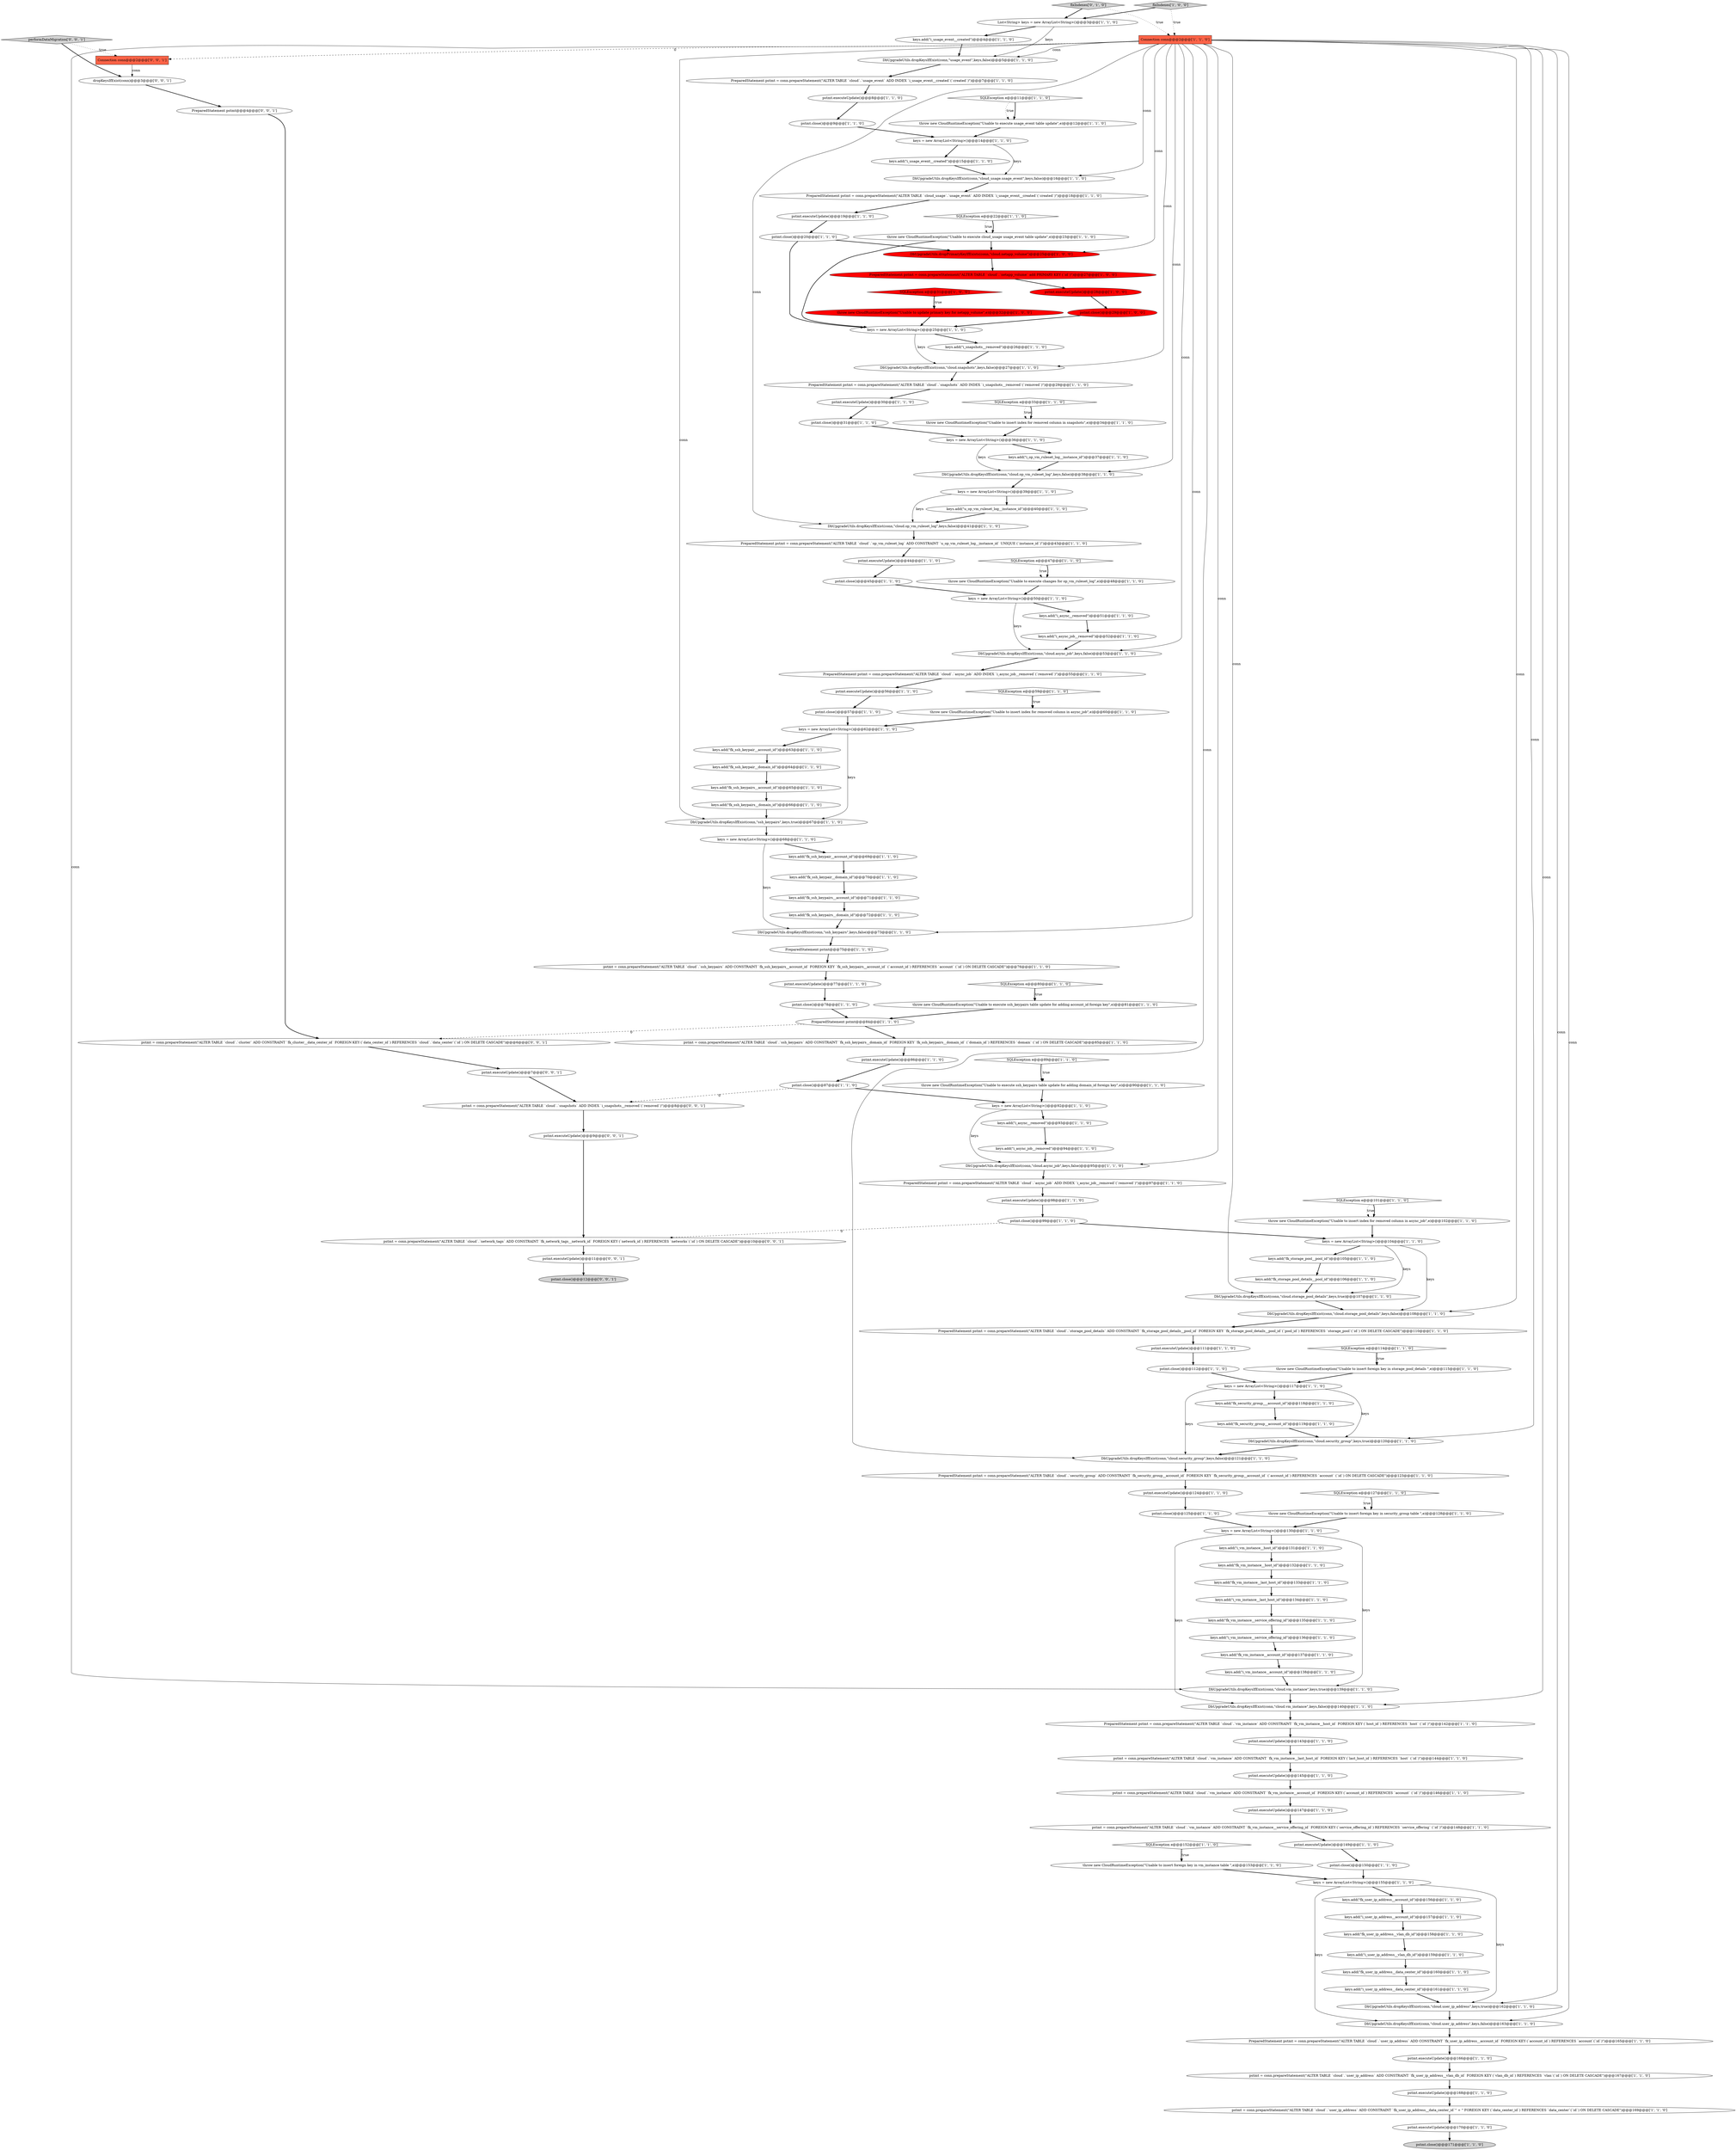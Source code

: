 digraph {
77 [style = filled, label = "PreparedStatement pstmt@@@75@@@['1', '1', '0']", fillcolor = white, shape = ellipse image = "AAA0AAABBB1BBB"];
100 [style = filled, label = "pstmt.close()@@@112@@@['1', '1', '0']", fillcolor = white, shape = ellipse image = "AAA0AAABBB1BBB"];
125 [style = filled, label = "DbUpgradeUtils.dropKeysIfExist(conn,\"cloud.storage_pool_details\",keys,true)@@@107@@@['1', '1', '0']", fillcolor = white, shape = ellipse image = "AAA0AAABBB1BBB"];
40 [style = filled, label = "keys.add(\"fk_user_ip_address__data_center_id\")@@@160@@@['1', '1', '0']", fillcolor = white, shape = ellipse image = "AAA0AAABBB1BBB"];
15 [style = filled, label = "keys = new ArrayList<String>()@@@25@@@['1', '1', '0']", fillcolor = white, shape = ellipse image = "AAA0AAABBB1BBB"];
74 [style = filled, label = "keys.add(\"fk_vm_instance__host_id\")@@@132@@@['1', '1', '0']", fillcolor = white, shape = ellipse image = "AAA0AAABBB1BBB"];
4 [style = filled, label = "pstmt.close()@@@171@@@['1', '1', '0']", fillcolor = lightgray, shape = ellipse image = "AAA0AAABBB1BBB"];
11 [style = filled, label = "keys.add(\"u_op_vm_ruleset_log__instance_id\")@@@40@@@['1', '1', '0']", fillcolor = white, shape = ellipse image = "AAA0AAABBB1BBB"];
97 [style = filled, label = "DbUpgradeUtils.dropKeysIfExist(conn,\"cloud.snapshots\",keys,false)@@@27@@@['1', '1', '0']", fillcolor = white, shape = ellipse image = "AAA0AAABBB1BBB"];
99 [style = filled, label = "keys.add(\"i_async_job__removed\")@@@94@@@['1', '1', '0']", fillcolor = white, shape = ellipse image = "AAA0AAABBB1BBB"];
113 [style = filled, label = "SQLException e@@@127@@@['1', '1', '0']", fillcolor = white, shape = diamond image = "AAA0AAABBB1BBB"];
112 [style = filled, label = "DbUpgradeUtils.dropPrimaryKeyIfExists(conn,\"cloud.netapp_volume\")@@@25@@@['1', '0', '0']", fillcolor = red, shape = ellipse image = "AAA1AAABBB1BBB"];
89 [style = filled, label = "pstmt.executeUpdate()@@@19@@@['1', '1', '0']", fillcolor = white, shape = ellipse image = "AAA0AAABBB1BBB"];
91 [style = filled, label = "SQLException e@@@80@@@['1', '1', '0']", fillcolor = white, shape = diamond image = "AAA0AAABBB1BBB"];
3 [style = filled, label = "pstmt.executeUpdate()@@@149@@@['1', '1', '0']", fillcolor = white, shape = ellipse image = "AAA0AAABBB1BBB"];
116 [style = filled, label = "PreparedStatement pstmt = conn.prepareStatement(\"ALTER TABLE `cloud`.`async_job` ADD INDEX `i_async_job__removed`(`removed`)\")@@@97@@@['1', '1', '0']", fillcolor = white, shape = ellipse image = "AAA0AAABBB1BBB"];
28 [style = filled, label = "pstmt.executeUpdate()@@@145@@@['1', '1', '0']", fillcolor = white, shape = ellipse image = "AAA0AAABBB1BBB"];
84 [style = filled, label = "List<String> keys = new ArrayList<String>()@@@3@@@['1', '1', '0']", fillcolor = white, shape = ellipse image = "AAA0AAABBB1BBB"];
45 [style = filled, label = "SQLException e@@@59@@@['1', '1', '0']", fillcolor = white, shape = diamond image = "AAA0AAABBB1BBB"];
0 [style = filled, label = "DbUpgradeUtils.dropKeysIfExist(conn,\"usage_event\",keys,false)@@@5@@@['1', '1', '0']", fillcolor = white, shape = ellipse image = "AAA0AAABBB1BBB"];
53 [style = filled, label = "pstmt.close()@@@78@@@['1', '1', '0']", fillcolor = white, shape = ellipse image = "AAA0AAABBB1BBB"];
13 [style = filled, label = "DbUpgradeUtils.dropKeysIfExist(conn,\"cloud.async_job\",keys,false)@@@95@@@['1', '1', '0']", fillcolor = white, shape = ellipse image = "AAA0AAABBB1BBB"];
133 [style = filled, label = "DbUpgradeUtils.dropKeysIfExist(conn,\"cloud.op_vm_ruleset_log\",keys,false)@@@41@@@['1', '1', '0']", fillcolor = white, shape = ellipse image = "AAA0AAABBB1BBB"];
102 [style = filled, label = "keys.add(\"fk_security_group__account_id\")@@@119@@@['1', '1', '0']", fillcolor = white, shape = ellipse image = "AAA0AAABBB1BBB"];
143 [style = filled, label = "fixIndexes['0', '1', '0']", fillcolor = lightgray, shape = diamond image = "AAA0AAABBB2BBB"];
121 [style = filled, label = "DbUpgradeUtils.dropKeysIfExist(conn,\"ssh_keypairs\",keys,true)@@@67@@@['1', '1', '0']", fillcolor = white, shape = ellipse image = "AAA0AAABBB1BBB"];
114 [style = filled, label = "keys = new ArrayList<String>()@@@14@@@['1', '1', '0']", fillcolor = white, shape = ellipse image = "AAA0AAABBB1BBB"];
35 [style = filled, label = "pstmt = conn.prepareStatement(\"ALTER TABLE `cloud`.`vm_instance` ADD CONSTRAINT `fk_vm_instance__service_offering_id` FOREIGN KEY (`service_offering_id`) REFERENCES `service_offering` (`id`)\")@@@148@@@['1', '1', '0']", fillcolor = white, shape = ellipse image = "AAA0AAABBB1BBB"];
67 [style = filled, label = "pstmt = conn.prepareStatement(\"ALTER TABLE `cloud`.`ssh_keypairs` ADD CONSTRAINT `fk_ssh_keypairs__account_id` FOREIGN KEY `fk_ssh_keypairs__account_id` (`account_id`) REFERENCES `account` (`id`) ON DELETE CASCADE\")@@@76@@@['1', '1', '0']", fillcolor = white, shape = ellipse image = "AAA0AAABBB1BBB"];
23 [style = filled, label = "keys.add(\"i_usage_event__created\")@@@4@@@['1', '1', '0']", fillcolor = white, shape = ellipse image = "AAA0AAABBB1BBB"];
152 [style = filled, label = "dropKeysIfExist(conn)@@@3@@@['0', '0', '1']", fillcolor = white, shape = ellipse image = "AAA0AAABBB3BBB"];
25 [style = filled, label = "pstmt.close()@@@29@@@['1', '0', '0']", fillcolor = red, shape = ellipse image = "AAA1AAABBB1BBB"];
119 [style = filled, label = "PreparedStatement pstmt = conn.prepareStatement(\"ALTER TABLE `cloud`.`op_vm_ruleset_log` ADD CONSTRAINT `u_op_vm_ruleset_log__instance_id` UNIQUE (`instance_id`)\")@@@43@@@['1', '1', '0']", fillcolor = white, shape = ellipse image = "AAA0AAABBB1BBB"];
58 [style = filled, label = "keys.add(\"i_async__removed\")@@@93@@@['1', '1', '0']", fillcolor = white, shape = ellipse image = "AAA0AAABBB1BBB"];
76 [style = filled, label = "pstmt.close()@@@20@@@['1', '1', '0']", fillcolor = white, shape = ellipse image = "AAA0AAABBB1BBB"];
83 [style = filled, label = "fixIndexes['1', '0', '0']", fillcolor = lightgray, shape = diamond image = "AAA0AAABBB1BBB"];
9 [style = filled, label = "pstmt.close()@@@87@@@['1', '1', '0']", fillcolor = white, shape = ellipse image = "AAA0AAABBB1BBB"];
117 [style = filled, label = "keys.add(\"i_vm_instance__service_offering_id\")@@@136@@@['1', '1', '0']", fillcolor = white, shape = ellipse image = "AAA0AAABBB1BBB"];
32 [style = filled, label = "keys.add(\"fk_ssh_keypair__account_id\")@@@69@@@['1', '1', '0']", fillcolor = white, shape = ellipse image = "AAA0AAABBB1BBB"];
16 [style = filled, label = "pstmt.executeUpdate()@@@44@@@['1', '1', '0']", fillcolor = white, shape = ellipse image = "AAA0AAABBB1BBB"];
27 [style = filled, label = "keys.add(\"i_user_ip_address__vlan_db_id\")@@@159@@@['1', '1', '0']", fillcolor = white, shape = ellipse image = "AAA0AAABBB1BBB"];
105 [style = filled, label = "SQLException e@@@31@@@['1', '0', '0']", fillcolor = red, shape = diamond image = "AAA1AAABBB1BBB"];
61 [style = filled, label = "pstmt.close()@@@99@@@['1', '1', '0']", fillcolor = white, shape = ellipse image = "AAA0AAABBB1BBB"];
82 [style = filled, label = "throw new CloudRuntimeException(\"Unable to execute usage_event table update\",e)@@@12@@@['1', '1', '0']", fillcolor = white, shape = ellipse image = "AAA0AAABBB1BBB"];
135 [style = filled, label = "keys.add(\"i_async_job__removed\")@@@52@@@['1', '1', '0']", fillcolor = white, shape = ellipse image = "AAA0AAABBB1BBB"];
78 [style = filled, label = "keys = new ArrayList<String>()@@@130@@@['1', '1', '0']", fillcolor = white, shape = ellipse image = "AAA0AAABBB1BBB"];
151 [style = filled, label = "pstmt.executeUpdate()@@@11@@@['0', '0', '1']", fillcolor = white, shape = ellipse image = "AAA0AAABBB3BBB"];
101 [style = filled, label = "pstmt.close()@@@9@@@['1', '1', '0']", fillcolor = white, shape = ellipse image = "AAA0AAABBB1BBB"];
146 [style = filled, label = "Connection conn@@@2@@@['0', '0', '1']", fillcolor = tomato, shape = box image = "AAA0AAABBB3BBB"];
18 [style = filled, label = "PreparedStatement pstmt = conn.prepareStatement(\"ALTER TABLE `cloud`.`netapp_volume` add PRIMARY KEY (`id`)\")@@@27@@@['1', '0', '0']", fillcolor = red, shape = ellipse image = "AAA1AAABBB1BBB"];
14 [style = filled, label = "DbUpgradeUtils.dropKeysIfExist(conn,\"cloud_usage.usage_event\",keys,false)@@@16@@@['1', '1', '0']", fillcolor = white, shape = ellipse image = "AAA0AAABBB1BBB"];
90 [style = filled, label = "keys.add(\"fk_user_ip_address__account_id\")@@@156@@@['1', '1', '0']", fillcolor = white, shape = ellipse image = "AAA0AAABBB1BBB"];
29 [style = filled, label = "throw new CloudRuntimeException(\"Unable to insert foreign key in vm_instance table \",e)@@@153@@@['1', '1', '0']", fillcolor = white, shape = ellipse image = "AAA0AAABBB1BBB"];
33 [style = filled, label = "pstmt.executeUpdate()@@@98@@@['1', '1', '0']", fillcolor = white, shape = ellipse image = "AAA0AAABBB1BBB"];
71 [style = filled, label = "keys.add(\"fk_storage_pool_details__pool_id\")@@@106@@@['1', '1', '0']", fillcolor = white, shape = ellipse image = "AAA0AAABBB1BBB"];
2 [style = filled, label = "pstmt.executeUpdate()@@@111@@@['1', '1', '0']", fillcolor = white, shape = ellipse image = "AAA0AAABBB1BBB"];
20 [style = filled, label = "keys.add(\"fk_ssh_keypairs__domain_id\")@@@72@@@['1', '1', '0']", fillcolor = white, shape = ellipse image = "AAA0AAABBB1BBB"];
81 [style = filled, label = "pstmt.executeUpdate()@@@86@@@['1', '1', '0']", fillcolor = white, shape = ellipse image = "AAA0AAABBB1BBB"];
7 [style = filled, label = "DbUpgradeUtils.dropKeysIfExist(conn,\"cloud.vm_instance\",keys,true)@@@139@@@['1', '1', '0']", fillcolor = white, shape = ellipse image = "AAA0AAABBB1BBB"];
132 [style = filled, label = "DbUpgradeUtils.dropKeysIfExist(conn,\"cloud.user_ip_address\",keys,true)@@@162@@@['1', '1', '0']", fillcolor = white, shape = ellipse image = "AAA0AAABBB1BBB"];
8 [style = filled, label = "pstmt.executeUpdate()@@@77@@@['1', '1', '0']", fillcolor = white, shape = ellipse image = "AAA0AAABBB1BBB"];
49 [style = filled, label = "keys = new ArrayList<String>()@@@104@@@['1', '1', '0']", fillcolor = white, shape = ellipse image = "AAA0AAABBB1BBB"];
118 [style = filled, label = "pstmt.executeUpdate()@@@143@@@['1', '1', '0']", fillcolor = white, shape = ellipse image = "AAA0AAABBB1BBB"];
59 [style = filled, label = "keys.add(\"fk_ssh_keypairs__account_id\")@@@65@@@['1', '1', '0']", fillcolor = white, shape = ellipse image = "AAA0AAABBB1BBB"];
128 [style = filled, label = "keys.add(\"i_op_vm_ruleset_log__instance_id\")@@@37@@@['1', '1', '0']", fillcolor = white, shape = ellipse image = "AAA0AAABBB1BBB"];
140 [style = filled, label = "pstmt = conn.prepareStatement(\"ALTER TABLE `cloud`.`vm_instance` ADD CONSTRAINT `fk_vm_instance__last_host_id` FOREIGN KEY (`last_host_id`) REFERENCES `host` (`id`)\")@@@144@@@['1', '1', '0']", fillcolor = white, shape = ellipse image = "AAA0AAABBB1BBB"];
51 [style = filled, label = "pstmt.executeUpdate()@@@170@@@['1', '1', '0']", fillcolor = white, shape = ellipse image = "AAA0AAABBB1BBB"];
22 [style = filled, label = "keys.add(\"i_vm_instance__host_id\")@@@131@@@['1', '1', '0']", fillcolor = white, shape = ellipse image = "AAA0AAABBB1BBB"];
62 [style = filled, label = "keys.add(\"fk_security_group___account_id\")@@@118@@@['1', '1', '0']", fillcolor = white, shape = ellipse image = "AAA0AAABBB1BBB"];
12 [style = filled, label = "keys = new ArrayList<String>()@@@117@@@['1', '1', '0']", fillcolor = white, shape = ellipse image = "AAA0AAABBB1BBB"];
38 [style = filled, label = "keys = new ArrayList<String>()@@@68@@@['1', '1', '0']", fillcolor = white, shape = ellipse image = "AAA0AAABBB1BBB"];
52 [style = filled, label = "SQLException e@@@47@@@['1', '1', '0']", fillcolor = white, shape = diamond image = "AAA0AAABBB1BBB"];
115 [style = filled, label = "DbUpgradeUtils.dropKeysIfExist(conn,\"cloud.user_ip_address\",keys,false)@@@163@@@['1', '1', '0']", fillcolor = white, shape = ellipse image = "AAA0AAABBB1BBB"];
21 [style = filled, label = "pstmt.close()@@@45@@@['1', '1', '0']", fillcolor = white, shape = ellipse image = "AAA0AAABBB1BBB"];
50 [style = filled, label = "keys.add(\"fk_ssh_keypairs__domain_id\")@@@66@@@['1', '1', '0']", fillcolor = white, shape = ellipse image = "AAA0AAABBB1BBB"];
130 [style = filled, label = "DbUpgradeUtils.dropKeysIfExist(conn,\"cloud.security_group\",keys,false)@@@121@@@['1', '1', '0']", fillcolor = white, shape = ellipse image = "AAA0AAABBB1BBB"];
96 [style = filled, label = "DbUpgradeUtils.dropKeysIfExist(conn,\"cloud.storage_pool_details\",keys,false)@@@108@@@['1', '1', '0']", fillcolor = white, shape = ellipse image = "AAA0AAABBB1BBB"];
31 [style = filled, label = "throw new CloudRuntimeException(\"Unable to insert foreign key in storage_pool_details \",e)@@@115@@@['1', '1', '0']", fillcolor = white, shape = ellipse image = "AAA0AAABBB1BBB"];
93 [style = filled, label = "throw new CloudRuntimeException(\"Unable to insert foreign key in security_group table \",e)@@@128@@@['1', '1', '0']", fillcolor = white, shape = ellipse image = "AAA0AAABBB1BBB"];
46 [style = filled, label = "DbUpgradeUtils.dropKeysIfExist(conn,\"cloud.op_vm_ruleset_log\",keys,false)@@@38@@@['1', '1', '0']", fillcolor = white, shape = ellipse image = "AAA0AAABBB1BBB"];
129 [style = filled, label = "PreparedStatement pstmt = conn.prepareStatement(\"ALTER TABLE `cloud`.`usage_event` ADD INDEX `i_usage_event__created`(`created`)\")@@@7@@@['1', '1', '0']", fillcolor = white, shape = ellipse image = "AAA0AAABBB1BBB"];
68 [style = filled, label = "Connection conn@@@2@@@['1', '1', '0']", fillcolor = tomato, shape = box image = "AAA0AAABBB1BBB"];
104 [style = filled, label = "SQLException e@@@11@@@['1', '1', '0']", fillcolor = white, shape = diamond image = "AAA0AAABBB1BBB"];
79 [style = filled, label = "DbUpgradeUtils.dropKeysIfExist(conn,\"cloud.async_job\",keys,false)@@@53@@@['1', '1', '0']", fillcolor = white, shape = ellipse image = "AAA0AAABBB1BBB"];
154 [style = filled, label = "pstmt.executeUpdate()@@@7@@@['0', '0', '1']", fillcolor = white, shape = ellipse image = "AAA0AAABBB3BBB"];
34 [style = filled, label = "keys.add(\"fk_vm_instance__service_offering_id\")@@@135@@@['1', '1', '0']", fillcolor = white, shape = ellipse image = "AAA0AAABBB1BBB"];
92 [style = filled, label = "PreparedStatement pstmt = conn.prepareStatement(\"ALTER TABLE `cloud`.`async_job` ADD INDEX `i_async_job__removed`(`removed`)\")@@@55@@@['1', '1', '0']", fillcolor = white, shape = ellipse image = "AAA0AAABBB1BBB"];
145 [style = filled, label = "PreparedStatement pstmt@@@4@@@['0', '0', '1']", fillcolor = white, shape = ellipse image = "AAA0AAABBB3BBB"];
10 [style = filled, label = "keys.add(\"i_user_ip_address__data_center_id\")@@@161@@@['1', '1', '0']", fillcolor = white, shape = ellipse image = "AAA0AAABBB1BBB"];
134 [style = filled, label = "SQLException e@@@101@@@['1', '1', '0']", fillcolor = white, shape = diamond image = "AAA0AAABBB1BBB"];
109 [style = filled, label = "pstmt.close()@@@125@@@['1', '1', '0']", fillcolor = white, shape = ellipse image = "AAA0AAABBB1BBB"];
37 [style = filled, label = "keys = new ArrayList<String>()@@@39@@@['1', '1', '0']", fillcolor = white, shape = ellipse image = "AAA0AAABBB1BBB"];
85 [style = filled, label = "throw new CloudRuntimeException(\"Unable to insert index for removed column in async_job\",e)@@@60@@@['1', '1', '0']", fillcolor = white, shape = ellipse image = "AAA0AAABBB1BBB"];
5 [style = filled, label = "SQLException e@@@152@@@['1', '1', '0']", fillcolor = white, shape = diamond image = "AAA0AAABBB1BBB"];
65 [style = filled, label = "pstmt.executeUpdate()@@@147@@@['1', '1', '0']", fillcolor = white, shape = ellipse image = "AAA0AAABBB1BBB"];
1 [style = filled, label = "keys.add(\"fk_ssh_keypairs__account_id\")@@@71@@@['1', '1', '0']", fillcolor = white, shape = ellipse image = "AAA0AAABBB1BBB"];
66 [style = filled, label = "throw new CloudRuntimeException(\"Unable to update primary key for netapp_volume\",e)@@@32@@@['1', '0', '0']", fillcolor = red, shape = ellipse image = "AAA1AAABBB1BBB"];
138 [style = filled, label = "pstmt.executeUpdate()@@@124@@@['1', '1', '0']", fillcolor = white, shape = ellipse image = "AAA0AAABBB1BBB"];
86 [style = filled, label = "keys = new ArrayList<String>()@@@155@@@['1', '1', '0']", fillcolor = white, shape = ellipse image = "AAA0AAABBB1BBB"];
6 [style = filled, label = "keys.add(\"fk_storage_pool__pool_id\")@@@105@@@['1', '1', '0']", fillcolor = white, shape = ellipse image = "AAA0AAABBB1BBB"];
44 [style = filled, label = "keys.add(\"i_async__removed\")@@@51@@@['1', '1', '0']", fillcolor = white, shape = ellipse image = "AAA0AAABBB1BBB"];
142 [style = filled, label = "throw new CloudRuntimeException(\"Unable to insert index for removed column in snapshots\",e)@@@34@@@['1', '1', '0']", fillcolor = white, shape = ellipse image = "AAA0AAABBB1BBB"];
54 [style = filled, label = "throw new CloudRuntimeException(\"Unable to execute ssh_keypairs table update for adding account_id foreign key\",e)@@@81@@@['1', '1', '0']", fillcolor = white, shape = ellipse image = "AAA0AAABBB1BBB"];
80 [style = filled, label = "PreparedStatement pstmt@@@84@@@['1', '1', '0']", fillcolor = white, shape = ellipse image = "AAA0AAABBB1BBB"];
39 [style = filled, label = "DbUpgradeUtils.dropKeysIfExist(conn,\"cloud.security_group\",keys,true)@@@120@@@['1', '1', '0']", fillcolor = white, shape = ellipse image = "AAA0AAABBB1BBB"];
47 [style = filled, label = "throw new CloudRuntimeException(\"Unable to execute ssh_keypairs table update for adding domain_id foreign key\",e)@@@90@@@['1', '1', '0']", fillcolor = white, shape = ellipse image = "AAA0AAABBB1BBB"];
107 [style = filled, label = "SQLException e@@@114@@@['1', '1', '0']", fillcolor = white, shape = diamond image = "AAA0AAABBB1BBB"];
144 [style = filled, label = "performDataMigration['0', '0', '1']", fillcolor = lightgray, shape = diamond image = "AAA0AAABBB3BBB"];
141 [style = filled, label = "SQLException e@@@33@@@['1', '1', '0']", fillcolor = white, shape = diamond image = "AAA0AAABBB1BBB"];
147 [style = filled, label = "pstmt = conn.prepareStatement(\"ALTER TABLE `cloud`.`network_tags` ADD CONSTRAINT `fk_network_tags__network_id` FOREIGN KEY (`network_id`) REFERENCES `networks`(`id`) ON DELETE CASCADE\")@@@10@@@['0', '0', '1']", fillcolor = white, shape = ellipse image = "AAA0AAABBB3BBB"];
103 [style = filled, label = "pstmt.close()@@@150@@@['1', '1', '0']", fillcolor = white, shape = ellipse image = "AAA0AAABBB1BBB"];
70 [style = filled, label = "SQLException e@@@89@@@['1', '1', '0']", fillcolor = white, shape = diamond image = "AAA0AAABBB1BBB"];
131 [style = filled, label = "pstmt.executeUpdate()@@@166@@@['1', '1', '0']", fillcolor = white, shape = ellipse image = "AAA0AAABBB1BBB"];
42 [style = filled, label = "keys.add(\"fk_vm_instance__account_id\")@@@137@@@['1', '1', '0']", fillcolor = white, shape = ellipse image = "AAA0AAABBB1BBB"];
120 [style = filled, label = "keys = new ArrayList<String>()@@@50@@@['1', '1', '0']", fillcolor = white, shape = ellipse image = "AAA0AAABBB1BBB"];
136 [style = filled, label = "PreparedStatement pstmt = conn.prepareStatement(\"ALTER TABLE `cloud`.`security_group` ADD CONSTRAINT `fk_security_group__account_id` FOREIGN KEY `fk_security_group__account_id` (`account_id`) REFERENCES `account` (`id`) ON DELETE CASCADE\")@@@123@@@['1', '1', '0']", fillcolor = white, shape = ellipse image = "AAA0AAABBB1BBB"];
72 [style = filled, label = "throw new CloudRuntimeException(\"Unable to execute cloud_usage usage_event table update\",e)@@@23@@@['1', '1', '0']", fillcolor = white, shape = ellipse image = "AAA0AAABBB1BBB"];
36 [style = filled, label = "pstmt = conn.prepareStatement(\"ALTER TABLE `cloud`.`user_ip_address` ADD CONSTRAINT `fk_user_ip_address__data_center_id`\" + \" FOREIGN KEY (`data_center_id`) REFERENCES `data_center`(`id`) ON DELETE CASCADE\")@@@169@@@['1', '1', '0']", fillcolor = white, shape = ellipse image = "AAA0AAABBB1BBB"];
94 [style = filled, label = "PreparedStatement pstmt = conn.prepareStatement(\"ALTER TABLE `cloud`.`vm_instance` ADD CONSTRAINT `fk_vm_instance__host_id` FOREIGN KEY (`host_id`) REFERENCES `host` (`id`)\")@@@142@@@['1', '1', '0']", fillcolor = white, shape = ellipse image = "AAA0AAABBB1BBB"];
69 [style = filled, label = "keys = new ArrayList<String>()@@@62@@@['1', '1', '0']", fillcolor = white, shape = ellipse image = "AAA0AAABBB1BBB"];
64 [style = filled, label = "pstmt.executeUpdate()@@@168@@@['1', '1', '0']", fillcolor = white, shape = ellipse image = "AAA0AAABBB1BBB"];
149 [style = filled, label = "pstmt.executeUpdate()@@@9@@@['0', '0', '1']", fillcolor = white, shape = ellipse image = "AAA0AAABBB3BBB"];
19 [style = filled, label = "pstmt.executeUpdate()@@@8@@@['1', '1', '0']", fillcolor = white, shape = ellipse image = "AAA0AAABBB1BBB"];
75 [style = filled, label = "pstmt = conn.prepareStatement(\"ALTER TABLE `cloud`.`user_ip_address` ADD CONSTRAINT `fk_user_ip_address__vlan_db_id` FOREIGN KEY (`vlan_db_id`) REFERENCES `vlan`(`id`) ON DELETE CASCADE\")@@@167@@@['1', '1', '0']", fillcolor = white, shape = ellipse image = "AAA0AAABBB1BBB"];
60 [style = filled, label = "keys.add(\"i_usage_event__created\")@@@15@@@['1', '1', '0']", fillcolor = white, shape = ellipse image = "AAA0AAABBB1BBB"];
106 [style = filled, label = "pstmt = conn.prepareStatement(\"ALTER TABLE `cloud`.`vm_instance` ADD CONSTRAINT `fk_vm_instance__account_id` FOREIGN KEY (`account_id`) REFERENCES `account` (`id`)\")@@@146@@@['1', '1', '0']", fillcolor = white, shape = ellipse image = "AAA0AAABBB1BBB"];
48 [style = filled, label = "pstmt.close()@@@31@@@['1', '1', '0']", fillcolor = white, shape = ellipse image = "AAA0AAABBB1BBB"];
122 [style = filled, label = "PreparedStatement pstmt = conn.prepareStatement(\"ALTER TABLE `cloud`.`snapshots` ADD INDEX `i_snapshots__removed`(`removed`)\")@@@29@@@['1', '1', '0']", fillcolor = white, shape = ellipse image = "AAA0AAABBB1BBB"];
55 [style = filled, label = "keys.add(\"i_vm_instance__last_host_id\")@@@134@@@['1', '1', '0']", fillcolor = white, shape = ellipse image = "AAA0AAABBB1BBB"];
127 [style = filled, label = "DbUpgradeUtils.dropKeysIfExist(conn,\"ssh_keypairs\",keys,false)@@@73@@@['1', '1', '0']", fillcolor = white, shape = ellipse image = "AAA0AAABBB1BBB"];
56 [style = filled, label = "keys.add(\"i_vm_instance__account_id\")@@@138@@@['1', '1', '0']", fillcolor = white, shape = ellipse image = "AAA0AAABBB1BBB"];
41 [style = filled, label = "pstmt.executeUpdate()@@@28@@@['1', '0', '0']", fillcolor = red, shape = ellipse image = "AAA1AAABBB1BBB"];
26 [style = filled, label = "PreparedStatement pstmt = conn.prepareStatement(\"ALTER TABLE `cloud`.`user_ip_address` ADD CONSTRAINT `fk_user_ip_address__account_id` FOREIGN KEY (`account_id`) REFERENCES `account`(`id`)\")@@@165@@@['1', '1', '0']", fillcolor = white, shape = ellipse image = "AAA0AAABBB1BBB"];
98 [style = filled, label = "keys.add(\"fk_ssh_keypair__account_id\")@@@63@@@['1', '1', '0']", fillcolor = white, shape = ellipse image = "AAA0AAABBB1BBB"];
108 [style = filled, label = "PreparedStatement pstmt = conn.prepareStatement(\"ALTER TABLE `cloud`.`storage_pool_details` ADD CONSTRAINT `fk_storage_pool_details__pool_id` FOREIGN KEY `fk_storage_pool_details__pool_id`(`pool_id`) REFERENCES `storage_pool`(`id`) ON DELETE CASCADE\")@@@110@@@['1', '1', '0']", fillcolor = white, shape = ellipse image = "AAA0AAABBB1BBB"];
137 [style = filled, label = "keys.add(\"fk_user_ip_address__vlan_db_id\")@@@158@@@['1', '1', '0']", fillcolor = white, shape = ellipse image = "AAA0AAABBB1BBB"];
123 [style = filled, label = "DbUpgradeUtils.dropKeysIfExist(conn,\"cloud.vm_instance\",keys,false)@@@140@@@['1', '1', '0']", fillcolor = white, shape = ellipse image = "AAA0AAABBB1BBB"];
153 [style = filled, label = "pstmt.close()@@@12@@@['0', '0', '1']", fillcolor = lightgray, shape = ellipse image = "AAA0AAABBB3BBB"];
57 [style = filled, label = "keys.add(\"fk_ssh_keypair__domain_id\")@@@70@@@['1', '1', '0']", fillcolor = white, shape = ellipse image = "AAA0AAABBB1BBB"];
148 [style = filled, label = "pstmt = conn.prepareStatement(\"ALTER TABLE `cloud`.`snapshots` ADD INDEX `i_snapshots__removed`(`removed`)\")@@@8@@@['0', '0', '1']", fillcolor = white, shape = ellipse image = "AAA0AAABBB3BBB"];
30 [style = filled, label = "pstmt.executeUpdate()@@@30@@@['1', '1', '0']", fillcolor = white, shape = ellipse image = "AAA0AAABBB1BBB"];
95 [style = filled, label = "throw new CloudRuntimeException(\"Unable to execute changes for op_vm_ruleset_log\",e)@@@48@@@['1', '1', '0']", fillcolor = white, shape = ellipse image = "AAA0AAABBB1BBB"];
124 [style = filled, label = "keys = new ArrayList<String>()@@@36@@@['1', '1', '0']", fillcolor = white, shape = ellipse image = "AAA0AAABBB1BBB"];
111 [style = filled, label = "keys = new ArrayList<String>()@@@92@@@['1', '1', '0']", fillcolor = white, shape = ellipse image = "AAA0AAABBB1BBB"];
17 [style = filled, label = "SQLException e@@@22@@@['1', '1', '0']", fillcolor = white, shape = diamond image = "AAA0AAABBB1BBB"];
87 [style = filled, label = "throw new CloudRuntimeException(\"Unable to insert index for removed column in async_job\",e)@@@102@@@['1', '1', '0']", fillcolor = white, shape = ellipse image = "AAA0AAABBB1BBB"];
110 [style = filled, label = "keys.add(\"i_user_ip_address__account_id\")@@@157@@@['1', '1', '0']", fillcolor = white, shape = ellipse image = "AAA0AAABBB1BBB"];
63 [style = filled, label = "pstmt = conn.prepareStatement(\"ALTER TABLE `cloud`.`ssh_keypairs` ADD CONSTRAINT `fk_ssh_keypairs__domain_id` FOREIGN KEY `fk_ssh_keypairs__domain_id` (`domain_id`) REFERENCES `domain` (`id`) ON DELETE CASCADE\")@@@85@@@['1', '1', '0']", fillcolor = white, shape = ellipse image = "AAA0AAABBB1BBB"];
24 [style = filled, label = "keys.add(\"fk_ssh_keypair__domain_id\")@@@64@@@['1', '1', '0']", fillcolor = white, shape = ellipse image = "AAA0AAABBB1BBB"];
88 [style = filled, label = "keys.add(\"i_snapshots__removed\")@@@26@@@['1', '1', '0']", fillcolor = white, shape = ellipse image = "AAA0AAABBB1BBB"];
126 [style = filled, label = "keys.add(\"fk_vm_instance__last_host_id\")@@@133@@@['1', '1', '0']", fillcolor = white, shape = ellipse image = "AAA0AAABBB1BBB"];
139 [style = filled, label = "PreparedStatement pstmt = conn.prepareStatement(\"ALTER TABLE `cloud_usage`.`usage_event` ADD INDEX `i_usage_event__created`(`created`)\")@@@18@@@['1', '1', '0']", fillcolor = white, shape = ellipse image = "AAA0AAABBB1BBB"];
73 [style = filled, label = "pstmt.executeUpdate()@@@56@@@['1', '1', '0']", fillcolor = white, shape = ellipse image = "AAA0AAABBB1BBB"];
43 [style = filled, label = "pstmt.close()@@@57@@@['1', '1', '0']", fillcolor = white, shape = ellipse image = "AAA0AAABBB1BBB"];
150 [style = filled, label = "pstmt = conn.prepareStatement(\"ALTER TABLE `cloud`.`cluster` ADD CONSTRAINT `fk_cluster__data_center_id` FOREIGN KEY (`data_center_id`) REFERENCES `cloud`.`data_center`(`id`) ON DELETE CASCADE\")@@@6@@@['0', '0', '1']", fillcolor = white, shape = ellipse image = "AAA0AAABBB3BBB"];
83->84 [style = bold, label=""];
68->39 [style = solid, label="conn"];
68->130 [style = solid, label="conn"];
85->69 [style = bold, label=""];
64->36 [style = bold, label=""];
91->54 [style = bold, label=""];
137->27 [style = bold, label=""];
34->117 [style = bold, label=""];
48->124 [style = bold, label=""];
37->11 [style = bold, label=""];
99->13 [style = bold, label=""];
71->125 [style = bold, label=""];
94->118 [style = bold, label=""];
57->1 [style = bold, label=""];
29->86 [style = bold, label=""];
1->20 [style = bold, label=""];
80->150 [style = dashed, label="0"];
144->152 [style = bold, label=""];
72->15 [style = bold, label=""];
68->7 [style = solid, label="conn"];
79->92 [style = bold, label=""];
68->121 [style = solid, label="conn"];
45->85 [style = bold, label=""];
103->86 [style = bold, label=""];
72->112 [style = bold, label=""];
63->81 [style = bold, label=""];
26->131 [style = bold, label=""];
101->114 [style = bold, label=""];
61->147 [style = dashed, label="0"];
68->115 [style = solid, label="conn"];
150->154 [style = bold, label=""];
12->39 [style = solid, label="keys"];
67->8 [style = bold, label=""];
83->68 [style = dotted, label="true"];
107->31 [style = bold, label=""];
109->78 [style = bold, label=""];
68->14 [style = solid, label="conn"];
120->79 [style = solid, label="keys"];
68->0 [style = solid, label="conn"];
68->97 [style = solid, label="conn"];
143->68 [style = dotted, label="true"];
25->15 [style = bold, label=""];
113->93 [style = bold, label=""];
55->34 [style = bold, label=""];
17->72 [style = bold, label=""];
76->15 [style = bold, label=""];
10->132 [style = bold, label=""];
68->125 [style = solid, label="conn"];
56->7 [style = bold, label=""];
5->29 [style = dotted, label="true"];
68->127 [style = solid, label="conn"];
119->16 [style = bold, label=""];
8->53 [style = bold, label=""];
39->130 [style = bold, label=""];
61->49 [style = bold, label=""];
5->29 [style = bold, label=""];
141->142 [style = dotted, label="true"];
106->65 [style = bold, label=""];
131->75 [style = bold, label=""];
24->59 [style = bold, label=""];
73->43 [style = bold, label=""];
88->97 [style = bold, label=""];
140->28 [style = bold, label=""];
13->116 [style = bold, label=""];
143->84 [style = bold, label=""];
87->49 [style = bold, label=""];
152->145 [style = bold, label=""];
104->82 [style = bold, label=""];
132->115 [style = bold, label=""];
148->149 [style = bold, label=""];
20->127 [style = bold, label=""];
127->77 [style = bold, label=""];
66->15 [style = bold, label=""];
68->133 [style = solid, label="conn"];
11->133 [style = bold, label=""];
116->33 [style = bold, label=""];
84->0 [style = solid, label="keys"];
97->122 [style = bold, label=""];
75->64 [style = bold, label=""];
46->37 [style = bold, label=""];
37->133 [style = solid, label="keys"];
21->120 [style = bold, label=""];
0->129 [style = bold, label=""];
38->32 [style = bold, label=""];
12->130 [style = solid, label="keys"];
54->80 [style = bold, label=""];
108->2 [style = bold, label=""];
68->13 [style = solid, label="conn"];
68->46 [style = solid, label="conn"];
93->78 [style = bold, label=""];
28->106 [style = bold, label=""];
92->73 [style = bold, label=""];
42->56 [style = bold, label=""];
100->12 [style = bold, label=""];
69->98 [style = bold, label=""];
9->111 [style = bold, label=""];
43->69 [style = bold, label=""];
15->97 [style = solid, label="keys"];
112->18 [style = bold, label=""];
118->140 [style = bold, label=""];
18->41 [style = bold, label=""];
49->96 [style = solid, label="keys"];
129->19 [style = bold, label=""];
141->142 [style = bold, label=""];
135->79 [style = bold, label=""];
50->121 [style = bold, label=""];
136->138 [style = bold, label=""];
78->123 [style = solid, label="keys"];
6->71 [style = bold, label=""];
59->50 [style = bold, label=""];
138->109 [style = bold, label=""];
115->26 [style = bold, label=""];
36->51 [style = bold, label=""];
68->146 [style = dashed, label="0"];
105->66 [style = dotted, label="true"];
124->128 [style = bold, label=""];
81->9 [style = bold, label=""];
122->30 [style = bold, label=""];
35->3 [style = bold, label=""];
51->4 [style = bold, label=""];
110->137 [style = bold, label=""];
9->148 [style = dashed, label="0"];
12->62 [style = bold, label=""];
134->87 [style = dotted, label="true"];
86->90 [style = bold, label=""];
86->132 [style = solid, label="keys"];
76->112 [style = bold, label=""];
65->35 [style = bold, label=""];
32->57 [style = bold, label=""];
91->54 [style = dotted, label="true"];
52->95 [style = bold, label=""];
23->0 [style = bold, label=""];
31->12 [style = bold, label=""];
128->46 [style = bold, label=""];
123->94 [style = bold, label=""];
133->119 [style = bold, label=""];
114->60 [style = bold, label=""];
124->46 [style = solid, label="keys"];
70->47 [style = dotted, label="true"];
89->76 [style = bold, label=""];
53->80 [style = bold, label=""];
60->14 [style = bold, label=""];
126->55 [style = bold, label=""];
70->47 [style = bold, label=""];
74->126 [style = bold, label=""];
45->85 [style = dotted, label="true"];
78->7 [style = solid, label="keys"];
77->67 [style = bold, label=""];
86->115 [style = solid, label="keys"];
125->96 [style = bold, label=""];
111->13 [style = solid, label="keys"];
151->153 [style = bold, label=""];
147->151 [style = bold, label=""];
14->139 [style = bold, label=""];
49->6 [style = bold, label=""];
68->132 [style = solid, label="conn"];
80->63 [style = bold, label=""];
145->150 [style = bold, label=""];
130->136 [style = bold, label=""];
17->72 [style = dotted, label="true"];
40->10 [style = bold, label=""];
149->147 [style = bold, label=""];
84->23 [style = bold, label=""];
98->24 [style = bold, label=""];
33->61 [style = bold, label=""];
58->99 [style = bold, label=""];
117->42 [style = bold, label=""];
2->100 [style = bold, label=""];
102->39 [style = bold, label=""];
22->74 [style = bold, label=""];
68->96 [style = solid, label="conn"];
38->127 [style = solid, label="keys"];
47->111 [style = bold, label=""];
142->124 [style = bold, label=""];
3->103 [style = bold, label=""];
114->14 [style = solid, label="keys"];
19->101 [style = bold, label=""];
15->88 [style = bold, label=""];
121->38 [style = bold, label=""];
111->58 [style = bold, label=""];
69->121 [style = solid, label="keys"];
95->120 [style = bold, label=""];
154->148 [style = bold, label=""];
52->95 [style = dotted, label="true"];
113->93 [style = dotted, label="true"];
7->123 [style = bold, label=""];
139->89 [style = bold, label=""];
68->79 [style = solid, label="conn"];
146->152 [style = solid, label="conn"];
82->114 [style = bold, label=""];
44->135 [style = bold, label=""];
134->87 [style = bold, label=""];
16->21 [style = bold, label=""];
144->146 [style = dotted, label="true"];
49->125 [style = solid, label="keys"];
120->44 [style = bold, label=""];
105->66 [style = bold, label=""];
68->123 [style = solid, label="conn"];
96->108 [style = bold, label=""];
107->31 [style = dotted, label="true"];
68->112 [style = solid, label="conn"];
27->40 [style = bold, label=""];
41->25 [style = bold, label=""];
30->48 [style = bold, label=""];
62->102 [style = bold, label=""];
90->110 [style = bold, label=""];
78->22 [style = bold, label=""];
104->82 [style = dotted, label="true"];
}
